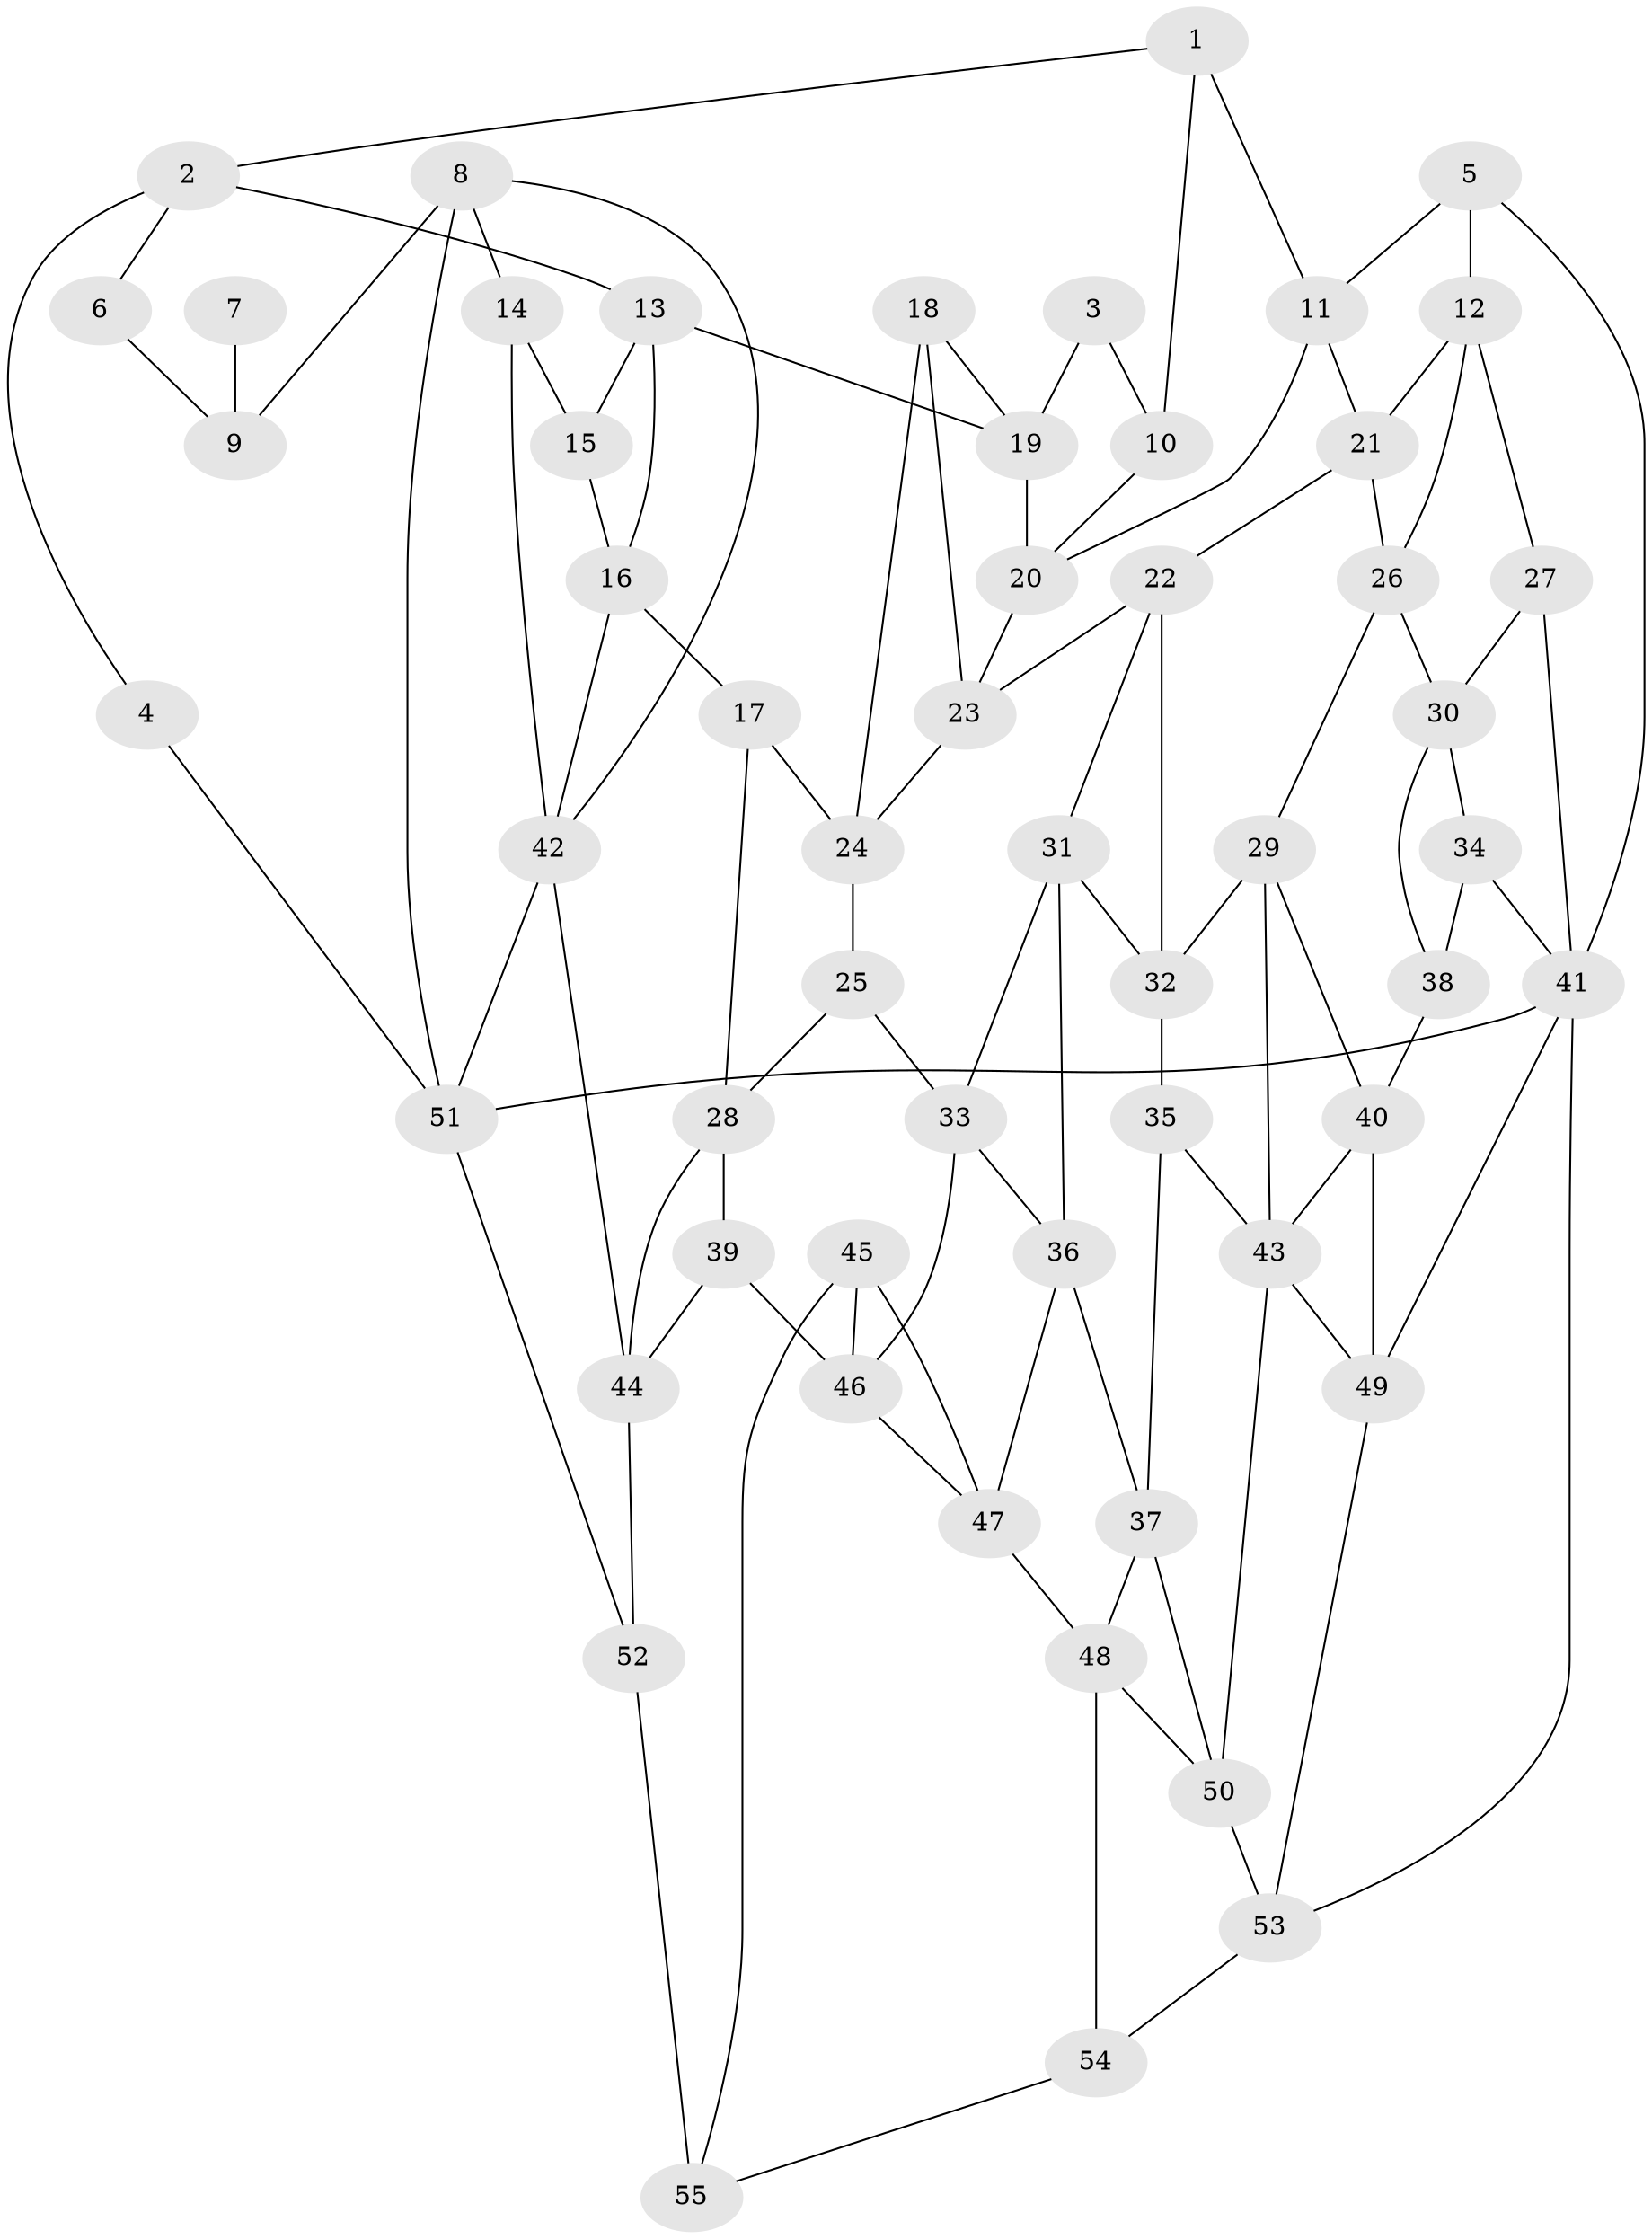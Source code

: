 // original degree distribution, {4: 0.21818181818181817, 5: 0.509090909090909, 3: 0.03636363636363636, 6: 0.23636363636363636}
// Generated by graph-tools (version 1.1) at 2025/27/03/09/25 03:27:07]
// undirected, 55 vertices, 99 edges
graph export_dot {
graph [start="1"]
  node [color=gray90,style=filled];
  1;
  2;
  3;
  4;
  5;
  6;
  7;
  8;
  9;
  10;
  11;
  12;
  13;
  14;
  15;
  16;
  17;
  18;
  19;
  20;
  21;
  22;
  23;
  24;
  25;
  26;
  27;
  28;
  29;
  30;
  31;
  32;
  33;
  34;
  35;
  36;
  37;
  38;
  39;
  40;
  41;
  42;
  43;
  44;
  45;
  46;
  47;
  48;
  49;
  50;
  51;
  52;
  53;
  54;
  55;
  1 -- 2 [weight=1.0];
  1 -- 10 [weight=1.0];
  1 -- 11 [weight=1.0];
  2 -- 4 [weight=1.0];
  2 -- 6 [weight=1.0];
  2 -- 13 [weight=1.0];
  3 -- 10 [weight=2.0];
  3 -- 19 [weight=1.0];
  4 -- 51 [weight=1.0];
  5 -- 11 [weight=1.0];
  5 -- 12 [weight=1.0];
  5 -- 41 [weight=1.0];
  6 -- 9 [weight=1.0];
  7 -- 9 [weight=2.0];
  8 -- 9 [weight=1.0];
  8 -- 14 [weight=1.0];
  8 -- 42 [weight=1.0];
  8 -- 51 [weight=1.0];
  10 -- 20 [weight=1.0];
  11 -- 20 [weight=1.0];
  11 -- 21 [weight=1.0];
  12 -- 21 [weight=1.0];
  12 -- 26 [weight=1.0];
  12 -- 27 [weight=1.0];
  13 -- 15 [weight=1.0];
  13 -- 16 [weight=1.0];
  13 -- 19 [weight=1.0];
  14 -- 15 [weight=1.0];
  14 -- 42 [weight=1.0];
  15 -- 16 [weight=1.0];
  16 -- 17 [weight=1.0];
  16 -- 42 [weight=1.0];
  17 -- 24 [weight=1.0];
  17 -- 28 [weight=1.0];
  18 -- 19 [weight=1.0];
  18 -- 23 [weight=1.0];
  18 -- 24 [weight=1.0];
  19 -- 20 [weight=1.0];
  20 -- 23 [weight=1.0];
  21 -- 22 [weight=1.0];
  21 -- 26 [weight=1.0];
  22 -- 23 [weight=1.0];
  22 -- 31 [weight=1.0];
  22 -- 32 [weight=1.0];
  23 -- 24 [weight=1.0];
  24 -- 25 [weight=1.0];
  25 -- 28 [weight=1.0];
  25 -- 33 [weight=1.0];
  26 -- 29 [weight=1.0];
  26 -- 30 [weight=1.0];
  27 -- 30 [weight=1.0];
  27 -- 41 [weight=2.0];
  28 -- 39 [weight=1.0];
  28 -- 44 [weight=1.0];
  29 -- 32 [weight=1.0];
  29 -- 40 [weight=1.0];
  29 -- 43 [weight=1.0];
  30 -- 34 [weight=1.0];
  30 -- 38 [weight=1.0];
  31 -- 32 [weight=1.0];
  31 -- 33 [weight=1.0];
  31 -- 36 [weight=1.0];
  32 -- 35 [weight=1.0];
  33 -- 36 [weight=1.0];
  33 -- 46 [weight=1.0];
  34 -- 38 [weight=1.0];
  34 -- 41 [weight=1.0];
  35 -- 37 [weight=1.0];
  35 -- 43 [weight=2.0];
  36 -- 37 [weight=1.0];
  36 -- 47 [weight=1.0];
  37 -- 48 [weight=1.0];
  37 -- 50 [weight=1.0];
  38 -- 40 [weight=2.0];
  39 -- 44 [weight=2.0];
  39 -- 46 [weight=1.0];
  40 -- 43 [weight=1.0];
  40 -- 49 [weight=1.0];
  41 -- 49 [weight=1.0];
  41 -- 51 [weight=2.0];
  41 -- 53 [weight=1.0];
  42 -- 44 [weight=2.0];
  42 -- 51 [weight=1.0];
  43 -- 49 [weight=1.0];
  43 -- 50 [weight=1.0];
  44 -- 52 [weight=1.0];
  45 -- 46 [weight=1.0];
  45 -- 47 [weight=1.0];
  45 -- 55 [weight=1.0];
  46 -- 47 [weight=1.0];
  47 -- 48 [weight=1.0];
  48 -- 50 [weight=1.0];
  48 -- 54 [weight=1.0];
  49 -- 53 [weight=1.0];
  50 -- 53 [weight=1.0];
  51 -- 52 [weight=1.0];
  52 -- 55 [weight=2.0];
  53 -- 54 [weight=1.0];
  54 -- 55 [weight=1.0];
}
